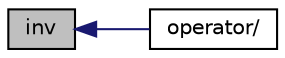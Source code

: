 digraph "inv"
{
  bgcolor="transparent";
  edge [fontname="Helvetica",fontsize="10",labelfontname="Helvetica",labelfontsize="10"];
  node [fontname="Helvetica",fontsize="10",shape=record];
  rankdir="LR";
  Node141481 [label="inv",height=0.2,width=0.4,color="black", fillcolor="grey75", style="filled", fontcolor="black"];
  Node141481 -> Node141482 [dir="back",color="midnightblue",fontsize="10",style="solid",fontname="Helvetica"];
  Node141482 [label="operator/",height=0.2,width=0.4,color="black",URL="$a21851.html#ad31a20816e8198cee696c904d67ce6c0"];
}
